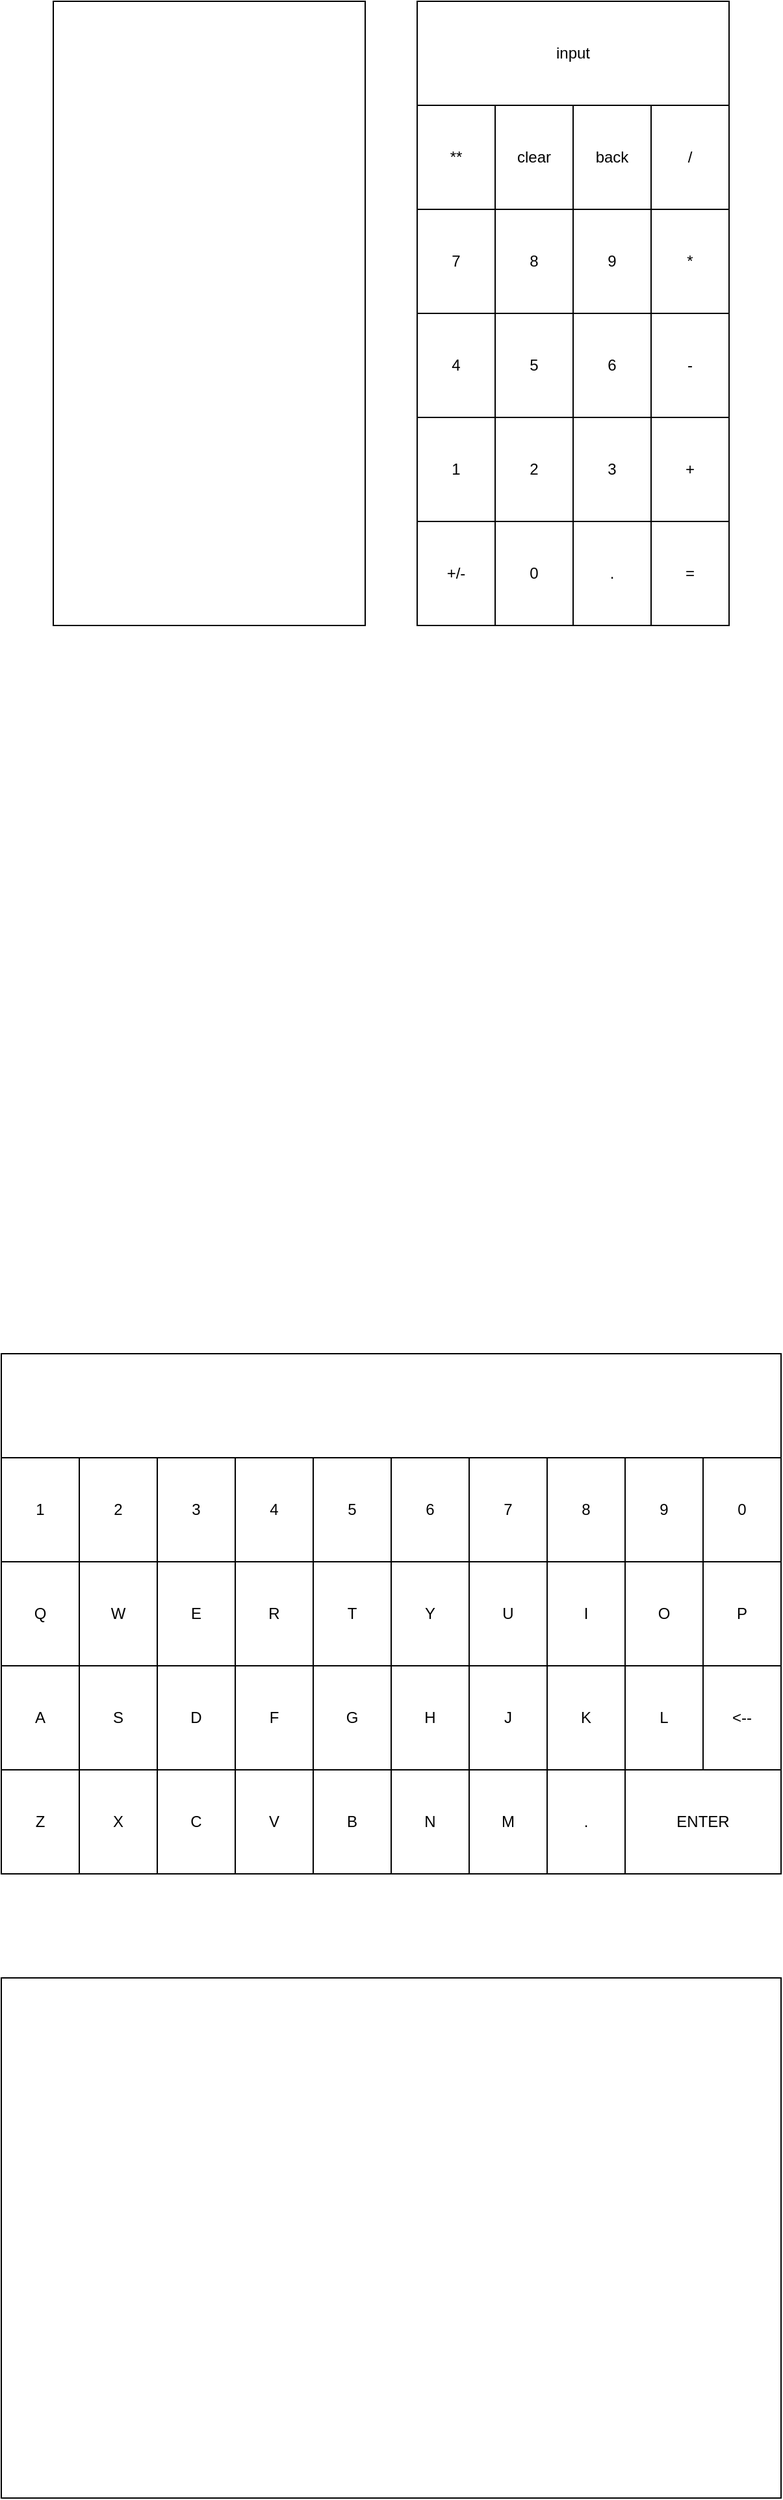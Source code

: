 <mxfile version="15.8.8" type="device"><diagram id="lUkSKC7nsUFgXX2W772p" name="Page-1"><mxGraphModel dx="1600" dy="944" grid="1" gridSize="10" guides="1" tooltips="1" connect="1" arrows="1" fold="1" page="1" pageScale="1" pageWidth="850" pageHeight="1100" math="0" shadow="0"><root><mxCell id="0"/><mxCell id="1" parent="0"/><mxCell id="ccVTgc26ib6Fv5eeBCKR-6" value="1" style="rounded=0;whiteSpace=wrap;html=1;" parent="1" vertex="1"><mxGeometry x="400" y="440" width="60" height="80" as="geometry"/></mxCell><mxCell id="ccVTgc26ib6Fv5eeBCKR-7" value="2" style="rounded=0;whiteSpace=wrap;html=1;" parent="1" vertex="1"><mxGeometry x="460" y="440" width="60" height="80" as="geometry"/></mxCell><mxCell id="ccVTgc26ib6Fv5eeBCKR-8" value="3" style="rounded=0;whiteSpace=wrap;html=1;" parent="1" vertex="1"><mxGeometry x="520" y="440" width="60" height="80" as="geometry"/></mxCell><mxCell id="ccVTgc26ib6Fv5eeBCKR-9" value="4" style="rounded=0;whiteSpace=wrap;html=1;" parent="1" vertex="1"><mxGeometry x="400" y="360" width="60" height="80" as="geometry"/></mxCell><mxCell id="ccVTgc26ib6Fv5eeBCKR-10" value="5" style="rounded=0;whiteSpace=wrap;html=1;" parent="1" vertex="1"><mxGeometry x="460" y="360" width="60" height="80" as="geometry"/></mxCell><mxCell id="ccVTgc26ib6Fv5eeBCKR-11" value="6" style="rounded=0;whiteSpace=wrap;html=1;" parent="1" vertex="1"><mxGeometry x="520" y="360" width="60" height="80" as="geometry"/></mxCell><mxCell id="ccVTgc26ib6Fv5eeBCKR-12" value="7" style="rounded=0;whiteSpace=wrap;html=1;" parent="1" vertex="1"><mxGeometry x="400" y="280" width="60" height="80" as="geometry"/></mxCell><mxCell id="ccVTgc26ib6Fv5eeBCKR-13" value="8" style="rounded=0;whiteSpace=wrap;html=1;" parent="1" vertex="1"><mxGeometry x="460" y="280" width="60" height="80" as="geometry"/></mxCell><mxCell id="ccVTgc26ib6Fv5eeBCKR-14" value="9" style="rounded=0;whiteSpace=wrap;html=1;" parent="1" vertex="1"><mxGeometry x="520" y="280" width="60" height="80" as="geometry"/></mxCell><mxCell id="ccVTgc26ib6Fv5eeBCKR-15" value="0" style="rounded=0;whiteSpace=wrap;html=1;" parent="1" vertex="1"><mxGeometry x="460" y="520" width="60" height="80" as="geometry"/></mxCell><mxCell id="ccVTgc26ib6Fv5eeBCKR-16" value="." style="rounded=0;whiteSpace=wrap;html=1;" parent="1" vertex="1"><mxGeometry x="520" y="520" width="60" height="80" as="geometry"/></mxCell><mxCell id="ccVTgc26ib6Fv5eeBCKR-17" value="+/-" style="rounded=0;whiteSpace=wrap;html=1;" parent="1" vertex="1"><mxGeometry x="400" y="520" width="60" height="80" as="geometry"/></mxCell><mxCell id="ccVTgc26ib6Fv5eeBCKR-18" value="*" style="rounded=0;whiteSpace=wrap;html=1;" parent="1" vertex="1"><mxGeometry x="580" y="280" width="60" height="80" as="geometry"/></mxCell><mxCell id="ccVTgc26ib6Fv5eeBCKR-19" value="-" style="rounded=0;whiteSpace=wrap;html=1;" parent="1" vertex="1"><mxGeometry x="580" y="360" width="60" height="80" as="geometry"/></mxCell><mxCell id="ccVTgc26ib6Fv5eeBCKR-20" value="+" style="rounded=0;whiteSpace=wrap;html=1;" parent="1" vertex="1"><mxGeometry x="580" y="440" width="60" height="80" as="geometry"/></mxCell><mxCell id="ccVTgc26ib6Fv5eeBCKR-21" value="=" style="rounded=0;whiteSpace=wrap;html=1;" parent="1" vertex="1"><mxGeometry x="580" y="520" width="60" height="80" as="geometry"/></mxCell><mxCell id="ccVTgc26ib6Fv5eeBCKR-22" value="/" style="rounded=0;whiteSpace=wrap;html=1;" parent="1" vertex="1"><mxGeometry x="580" y="200" width="60" height="80" as="geometry"/></mxCell><mxCell id="ccVTgc26ib6Fv5eeBCKR-23" value="input" style="rounded=0;whiteSpace=wrap;html=1;" parent="1" vertex="1"><mxGeometry x="400" y="120" width="240" height="80" as="geometry"/></mxCell><mxCell id="ccVTgc26ib6Fv5eeBCKR-24" value="back" style="rounded=0;whiteSpace=wrap;html=1;" parent="1" vertex="1"><mxGeometry x="520" y="200" width="60" height="80" as="geometry"/></mxCell><mxCell id="ccVTgc26ib6Fv5eeBCKR-25" value="clear" style="rounded=0;whiteSpace=wrap;html=1;" parent="1" vertex="1"><mxGeometry x="460" y="200" width="60" height="80" as="geometry"/></mxCell><mxCell id="ccVTgc26ib6Fv5eeBCKR-26" value="**" style="rounded=0;whiteSpace=wrap;html=1;" parent="1" vertex="1"><mxGeometry x="400" y="200" width="60" height="80" as="geometry"/></mxCell><mxCell id="ccVTgc26ib6Fv5eeBCKR-27" value="" style="rounded=0;whiteSpace=wrap;html=1;" parent="1" vertex="1"><mxGeometry x="120" y="120" width="240" height="480" as="geometry"/></mxCell><mxCell id="uHzsnYEIH2izFx7Bww_V-2" value="1" style="rounded=0;whiteSpace=wrap;html=1;" vertex="1" parent="1"><mxGeometry x="80" y="1240" width="60" height="80" as="geometry"/></mxCell><mxCell id="uHzsnYEIH2izFx7Bww_V-3" value="2" style="rounded=0;whiteSpace=wrap;html=1;" vertex="1" parent="1"><mxGeometry x="140" y="1240" width="60" height="80" as="geometry"/></mxCell><mxCell id="uHzsnYEIH2izFx7Bww_V-4" value="3" style="rounded=0;whiteSpace=wrap;html=1;" vertex="1" parent="1"><mxGeometry x="200" y="1240" width="60" height="80" as="geometry"/></mxCell><mxCell id="uHzsnYEIH2izFx7Bww_V-5" value="4" style="rounded=0;whiteSpace=wrap;html=1;" vertex="1" parent="1"><mxGeometry x="260" y="1240" width="60" height="80" as="geometry"/></mxCell><mxCell id="uHzsnYEIH2izFx7Bww_V-6" value="5" style="rounded=0;whiteSpace=wrap;html=1;" vertex="1" parent="1"><mxGeometry x="320" y="1240" width="60" height="80" as="geometry"/></mxCell><mxCell id="uHzsnYEIH2izFx7Bww_V-7" value="6" style="rounded=0;whiteSpace=wrap;html=1;" vertex="1" parent="1"><mxGeometry x="380" y="1240" width="60" height="80" as="geometry"/></mxCell><mxCell id="uHzsnYEIH2izFx7Bww_V-8" value="7" style="rounded=0;whiteSpace=wrap;html=1;" vertex="1" parent="1"><mxGeometry x="440" y="1240" width="60" height="80" as="geometry"/></mxCell><mxCell id="uHzsnYEIH2izFx7Bww_V-9" value="8" style="rounded=0;whiteSpace=wrap;html=1;" vertex="1" parent="1"><mxGeometry x="500" y="1240" width="60" height="80" as="geometry"/></mxCell><mxCell id="uHzsnYEIH2izFx7Bww_V-10" value="9" style="rounded=0;whiteSpace=wrap;html=1;" vertex="1" parent="1"><mxGeometry x="560" y="1240" width="60" height="80" as="geometry"/></mxCell><mxCell id="uHzsnYEIH2izFx7Bww_V-11" value="0" style="rounded=0;whiteSpace=wrap;html=1;" vertex="1" parent="1"><mxGeometry x="620" y="1240" width="60" height="80" as="geometry"/></mxCell><mxCell id="uHzsnYEIH2izFx7Bww_V-14" value="Q" style="rounded=0;whiteSpace=wrap;html=1;" vertex="1" parent="1"><mxGeometry x="80" y="1320" width="60" height="80" as="geometry"/></mxCell><mxCell id="uHzsnYEIH2izFx7Bww_V-15" value="W" style="rounded=0;whiteSpace=wrap;html=1;" vertex="1" parent="1"><mxGeometry x="140" y="1320" width="60" height="80" as="geometry"/></mxCell><mxCell id="uHzsnYEIH2izFx7Bww_V-16" value="E" style="rounded=0;whiteSpace=wrap;html=1;" vertex="1" parent="1"><mxGeometry x="200" y="1320" width="60" height="80" as="geometry"/></mxCell><mxCell id="uHzsnYEIH2izFx7Bww_V-17" value="R" style="rounded=0;whiteSpace=wrap;html=1;" vertex="1" parent="1"><mxGeometry x="260" y="1320" width="60" height="80" as="geometry"/></mxCell><mxCell id="uHzsnYEIH2izFx7Bww_V-18" value="T" style="rounded=0;whiteSpace=wrap;html=1;" vertex="1" parent="1"><mxGeometry x="320" y="1320" width="60" height="80" as="geometry"/></mxCell><mxCell id="uHzsnYEIH2izFx7Bww_V-19" value="Y" style="rounded=0;whiteSpace=wrap;html=1;" vertex="1" parent="1"><mxGeometry x="380" y="1320" width="60" height="80" as="geometry"/></mxCell><mxCell id="uHzsnYEIH2izFx7Bww_V-20" value="U" style="rounded=0;whiteSpace=wrap;html=1;" vertex="1" parent="1"><mxGeometry x="440" y="1320" width="60" height="80" as="geometry"/></mxCell><mxCell id="uHzsnYEIH2izFx7Bww_V-21" value="I" style="rounded=0;whiteSpace=wrap;html=1;" vertex="1" parent="1"><mxGeometry x="500" y="1320" width="60" height="80" as="geometry"/></mxCell><mxCell id="uHzsnYEIH2izFx7Bww_V-22" value="O" style="rounded=0;whiteSpace=wrap;html=1;" vertex="1" parent="1"><mxGeometry x="560" y="1320" width="60" height="80" as="geometry"/></mxCell><mxCell id="uHzsnYEIH2izFx7Bww_V-23" value="P" style="rounded=0;whiteSpace=wrap;html=1;" vertex="1" parent="1"><mxGeometry x="620" y="1320" width="60" height="80" as="geometry"/></mxCell><mxCell id="uHzsnYEIH2izFx7Bww_V-24" value="A" style="rounded=0;whiteSpace=wrap;html=1;" vertex="1" parent="1"><mxGeometry x="80" y="1400" width="60" height="80" as="geometry"/></mxCell><mxCell id="uHzsnYEIH2izFx7Bww_V-25" value="S" style="rounded=0;whiteSpace=wrap;html=1;" vertex="1" parent="1"><mxGeometry x="140" y="1400" width="60" height="80" as="geometry"/></mxCell><mxCell id="uHzsnYEIH2izFx7Bww_V-26" value="D" style="rounded=0;whiteSpace=wrap;html=1;" vertex="1" parent="1"><mxGeometry x="200" y="1400" width="60" height="80" as="geometry"/></mxCell><mxCell id="uHzsnYEIH2izFx7Bww_V-27" value="F" style="rounded=0;whiteSpace=wrap;html=1;" vertex="1" parent="1"><mxGeometry x="260" y="1400" width="60" height="80" as="geometry"/></mxCell><mxCell id="uHzsnYEIH2izFx7Bww_V-28" value="G" style="rounded=0;whiteSpace=wrap;html=1;" vertex="1" parent="1"><mxGeometry x="320" y="1400" width="60" height="80" as="geometry"/></mxCell><mxCell id="uHzsnYEIH2izFx7Bww_V-29" value="H" style="rounded=0;whiteSpace=wrap;html=1;" vertex="1" parent="1"><mxGeometry x="380" y="1400" width="60" height="80" as="geometry"/></mxCell><mxCell id="uHzsnYEIH2izFx7Bww_V-30" value="J" style="rounded=0;whiteSpace=wrap;html=1;" vertex="1" parent="1"><mxGeometry x="440" y="1400" width="60" height="80" as="geometry"/></mxCell><mxCell id="uHzsnYEIH2izFx7Bww_V-31" value="K" style="rounded=0;whiteSpace=wrap;html=1;" vertex="1" parent="1"><mxGeometry x="500" y="1400" width="60" height="80" as="geometry"/></mxCell><mxCell id="uHzsnYEIH2izFx7Bww_V-32" value="L" style="rounded=0;whiteSpace=wrap;html=1;" vertex="1" parent="1"><mxGeometry x="560" y="1400" width="60" height="80" as="geometry"/></mxCell><mxCell id="uHzsnYEIH2izFx7Bww_V-34" value="Z" style="rounded=0;whiteSpace=wrap;html=1;" vertex="1" parent="1"><mxGeometry x="80" y="1480" width="60" height="80" as="geometry"/></mxCell><mxCell id="uHzsnYEIH2izFx7Bww_V-35" value="X" style="rounded=0;whiteSpace=wrap;html=1;" vertex="1" parent="1"><mxGeometry x="140" y="1480" width="60" height="80" as="geometry"/></mxCell><mxCell id="uHzsnYEIH2izFx7Bww_V-36" value="C" style="rounded=0;whiteSpace=wrap;html=1;" vertex="1" parent="1"><mxGeometry x="200" y="1480" width="60" height="80" as="geometry"/></mxCell><mxCell id="uHzsnYEIH2izFx7Bww_V-37" value="V" style="rounded=0;whiteSpace=wrap;html=1;" vertex="1" parent="1"><mxGeometry x="260" y="1480" width="60" height="80" as="geometry"/></mxCell><mxCell id="uHzsnYEIH2izFx7Bww_V-38" value="B" style="rounded=0;whiteSpace=wrap;html=1;" vertex="1" parent="1"><mxGeometry x="320" y="1480" width="60" height="80" as="geometry"/></mxCell><mxCell id="uHzsnYEIH2izFx7Bww_V-39" value="N" style="rounded=0;whiteSpace=wrap;html=1;" vertex="1" parent="1"><mxGeometry x="380" y="1480" width="60" height="80" as="geometry"/></mxCell><mxCell id="uHzsnYEIH2izFx7Bww_V-40" value="M" style="rounded=0;whiteSpace=wrap;html=1;" vertex="1" parent="1"><mxGeometry x="440" y="1480" width="60" height="80" as="geometry"/></mxCell><mxCell id="uHzsnYEIH2izFx7Bww_V-44" value="." style="rounded=0;whiteSpace=wrap;html=1;" vertex="1" parent="1"><mxGeometry x="500" y="1480" width="60" height="80" as="geometry"/></mxCell><mxCell id="uHzsnYEIH2izFx7Bww_V-45" value="&amp;lt;--" style="rounded=0;whiteSpace=wrap;html=1;" vertex="1" parent="1"><mxGeometry x="620" y="1400" width="60" height="80" as="geometry"/></mxCell><mxCell id="uHzsnYEIH2izFx7Bww_V-46" value="" style="rounded=0;whiteSpace=wrap;html=1;" vertex="1" parent="1"><mxGeometry x="80" y="1160" width="600" height="80" as="geometry"/></mxCell><mxCell id="uHzsnYEIH2izFx7Bww_V-59" value="" style="rounded=0;whiteSpace=wrap;html=1;" vertex="1" parent="1"><mxGeometry x="80" y="1640" width="600" height="400" as="geometry"/></mxCell><mxCell id="uHzsnYEIH2izFx7Bww_V-60" value="ENTER" style="rounded=0;whiteSpace=wrap;html=1;" vertex="1" parent="1"><mxGeometry x="560" y="1480" width="120" height="80" as="geometry"/></mxCell></root></mxGraphModel></diagram></mxfile>